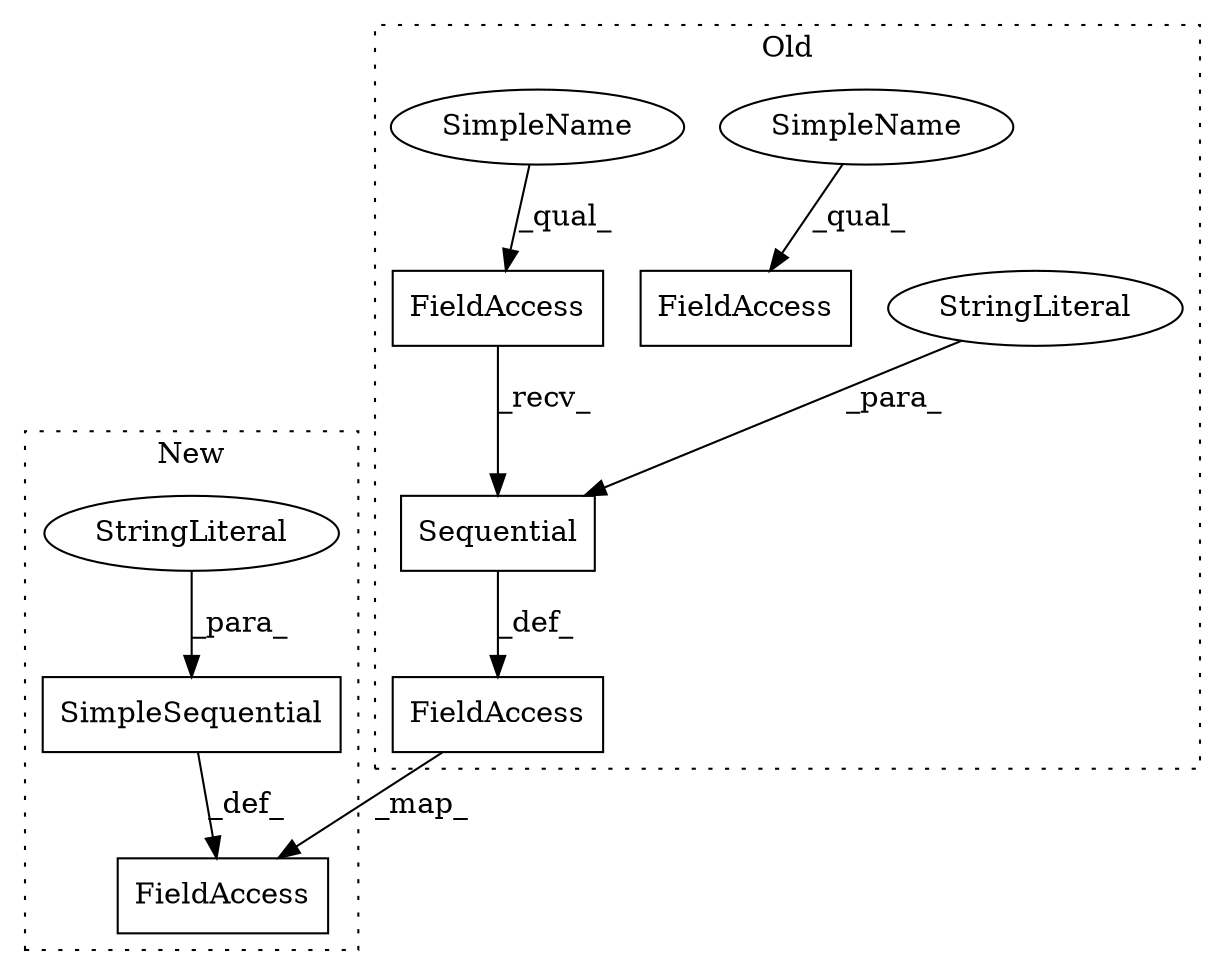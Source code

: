 digraph G {
subgraph cluster0 {
1 [label="Sequential" a="32" s="4156,4177" l="11,1" shape="box"];
3 [label="FieldAccess" a="22" s="4125" l="13" shape="box"];
5 [label="FieldAccess" a="22" s="4139" l="16" shape="box"];
7 [label="StringLiteral" a="45" s="4167" l="10" shape="ellipse"];
8 [label="FieldAccess" a="22" s="4440" l="16" shape="box"];
9 [label="SimpleName" a="42" s="4440" l="10" shape="ellipse"];
10 [label="SimpleName" a="42" s="4139" l="10" shape="ellipse"];
label = "Old";
style="dotted";
}
subgraph cluster1 {
2 [label="SimpleSequential" a="32" s="4171,4198" l="17,1" shape="box"];
4 [label="FieldAccess" a="22" s="4157" l="13" shape="box"];
6 [label="StringLiteral" a="45" s="4188" l="10" shape="ellipse"];
label = "New";
style="dotted";
}
1 -> 3 [label="_def_"];
2 -> 4 [label="_def_"];
3 -> 4 [label="_map_"];
5 -> 1 [label="_recv_"];
6 -> 2 [label="_para_"];
7 -> 1 [label="_para_"];
9 -> 8 [label="_qual_"];
10 -> 5 [label="_qual_"];
}